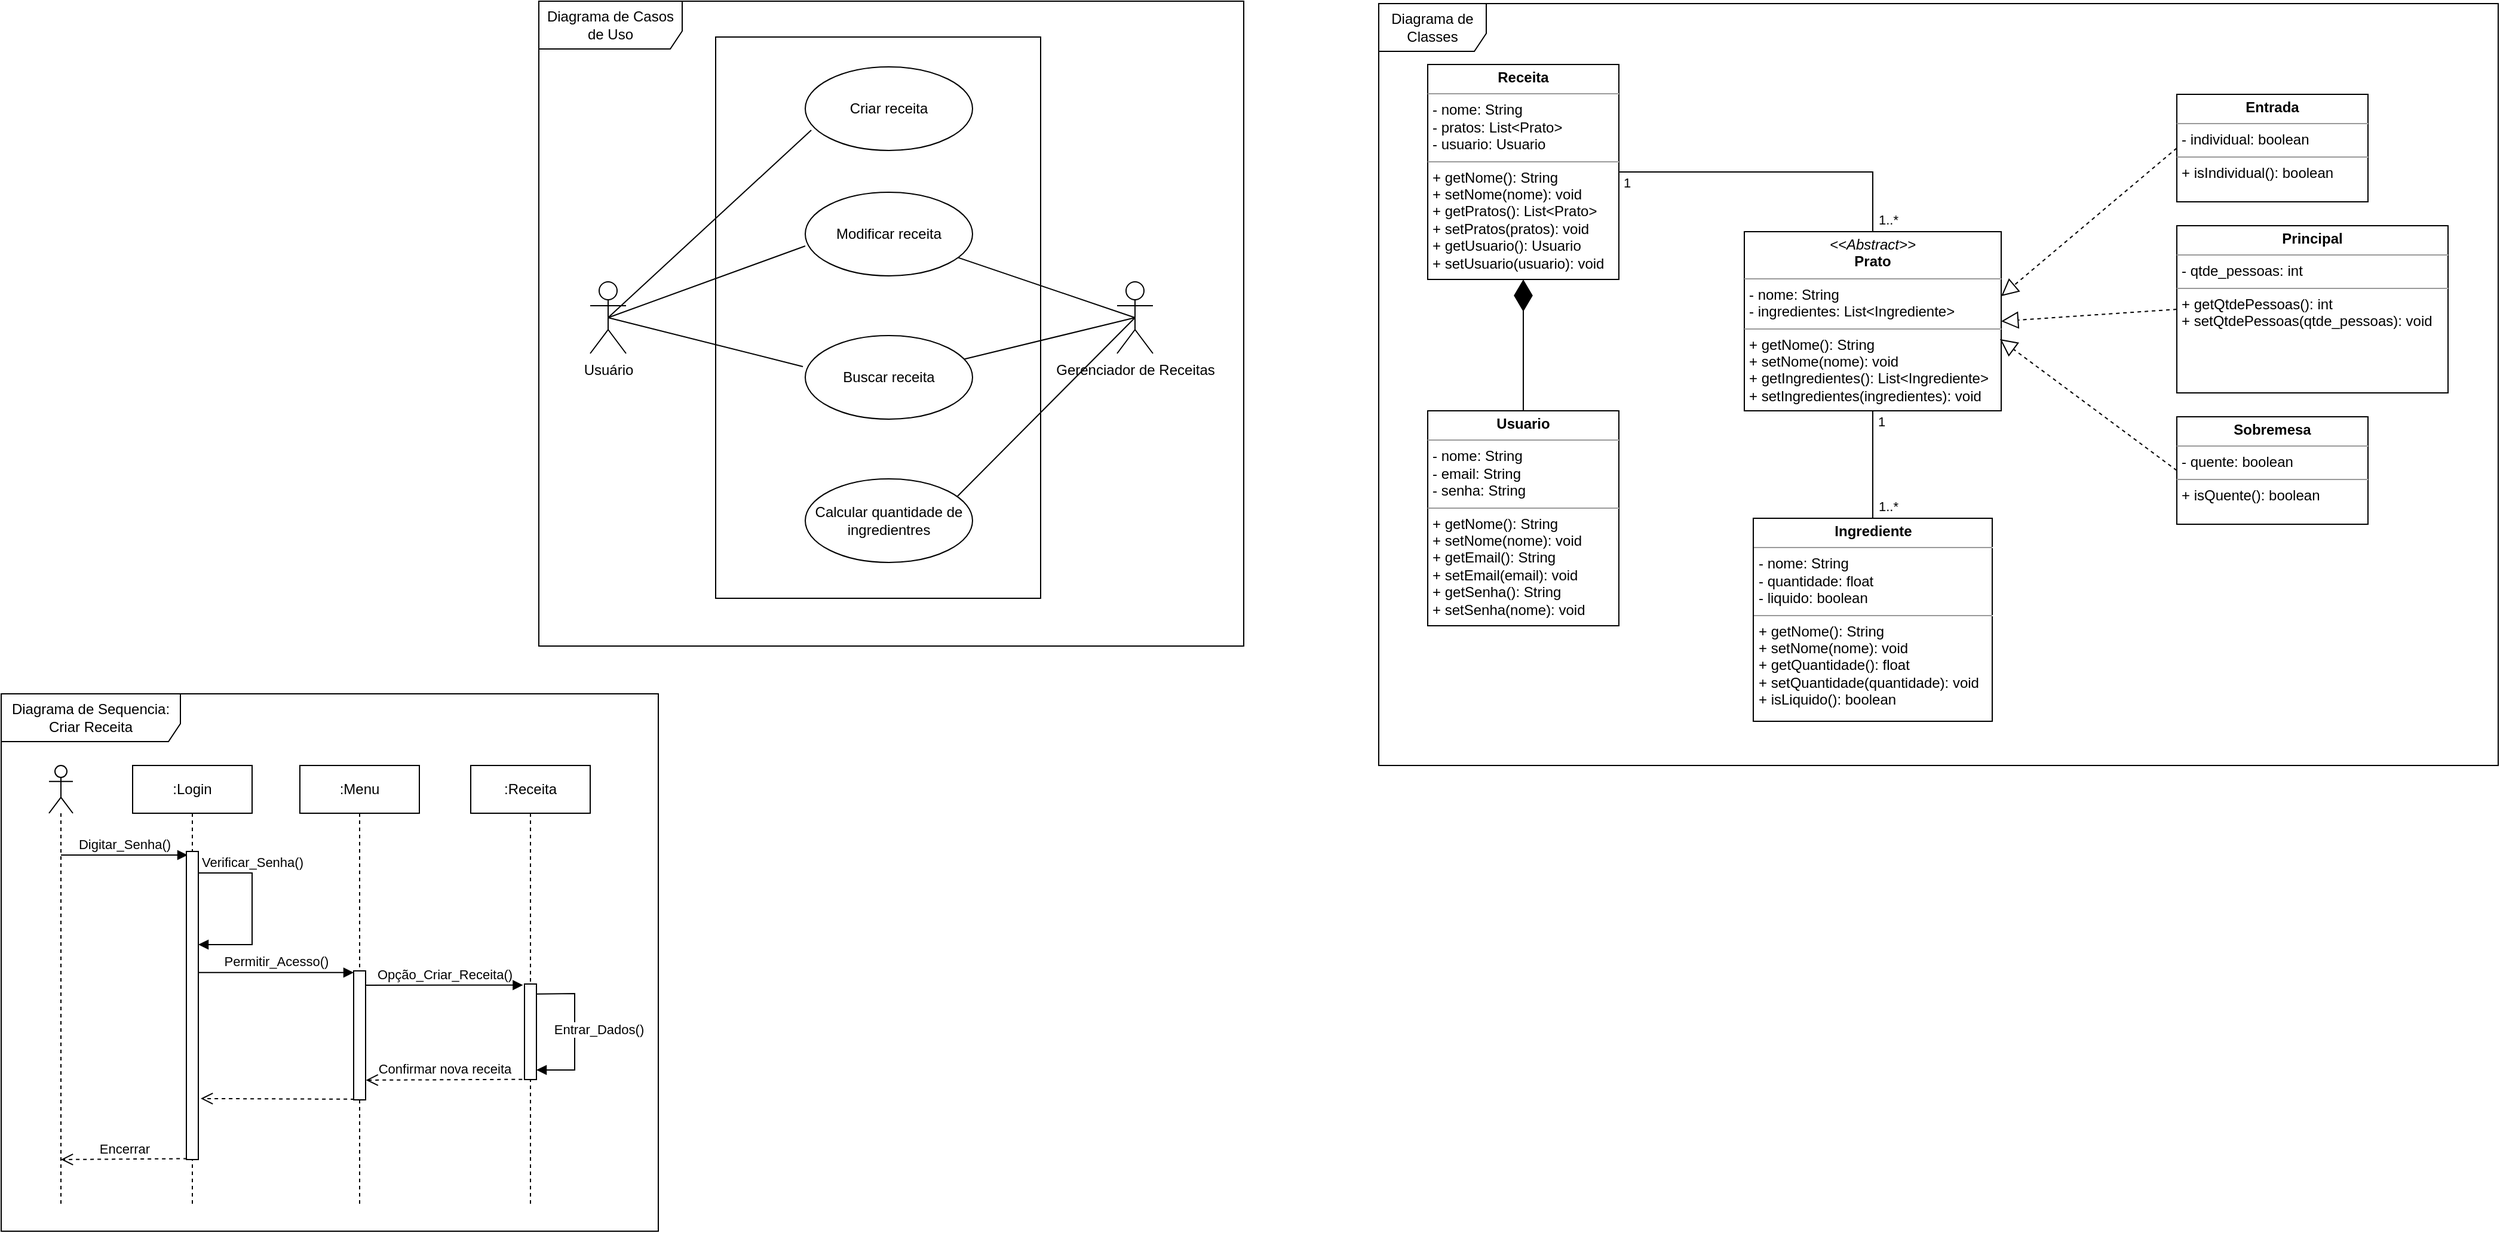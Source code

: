 <mxfile version="20.6.2" type="github">
  <diagram id="_pqjIdRNE1lNzWgBRpJp" name="ReceitaFacil">
    <mxGraphModel dx="1682" dy="1789" grid="1" gridSize="10" guides="1" tooltips="1" connect="1" arrows="1" fold="1" page="1" pageScale="1" pageWidth="827" pageHeight="1169" math="0" shadow="0">
      <root>
        <mxCell id="0" />
        <mxCell id="1" parent="0" />
        <mxCell id="X-IdpKSJV3AJV5iMaEPw-19" value="Diagrama de Sequencia:&lt;br&gt;Criar Receita" style="shape=umlFrame;whiteSpace=wrap;html=1;width=150;height=40;" vertex="1" parent="1">
          <mxGeometry x="-740" y="370" width="550" height="450" as="geometry" />
        </mxCell>
        <mxCell id="10oVBbvQQlzTXneZNWG--9" value="Diagrama de Classes" style="shape=umlFrame;whiteSpace=wrap;html=1;width=90;height=40;" parent="1" vertex="1">
          <mxGeometry x="413" y="-208" width="937" height="638" as="geometry" />
        </mxCell>
        <mxCell id="10oVBbvQQlzTXneZNWG--10" value="Diagrama de Casos de Uso" style="shape=umlFrame;whiteSpace=wrap;html=1;width=120;height=40;" parent="1" vertex="1">
          <mxGeometry x="-290" y="-210" width="590" height="540" as="geometry" />
        </mxCell>
        <mxCell id="10oVBbvQQlzTXneZNWG--13" value="" style="html=1;" parent="1" vertex="1">
          <mxGeometry x="-142" y="-180" width="272" height="470" as="geometry" />
        </mxCell>
        <mxCell id="10oVBbvQQlzTXneZNWG--1" value="&lt;p style=&quot;margin:0px;margin-top:4px;text-align:center;&quot;&gt;&lt;b&gt;Usuario&lt;/b&gt;&lt;/p&gt;&lt;hr size=&quot;1&quot;&gt;&lt;p style=&quot;margin:0px;margin-left:4px;&quot;&gt;- nome: String&lt;/p&gt;&lt;p style=&quot;margin:0px;margin-left:4px;&quot;&gt;- email: String&lt;/p&gt;&lt;p style=&quot;margin:0px;margin-left:4px;&quot;&gt;- senha: String&lt;/p&gt;&lt;hr size=&quot;1&quot;&gt;&lt;p style=&quot;margin:0px;margin-left:4px;&quot;&gt;+ getNome(): String&lt;/p&gt;&lt;p style=&quot;margin:0px;margin-left:4px;&quot;&gt;+ setNome(nome): void&lt;/p&gt;&lt;p style=&quot;margin:0px;margin-left:4px;&quot;&gt;+ getEmail(): String&lt;/p&gt;&lt;p style=&quot;margin:0px;margin-left:4px;&quot;&gt;+ setEmail(email): void&lt;/p&gt;&lt;p style=&quot;margin: 0px 0px 0px 4px;&quot;&gt;+ getSenha(): String&lt;/p&gt;&lt;p style=&quot;margin: 0px 0px 0px 4px;&quot;&gt;+ setSenha(nome): void&lt;/p&gt;" style="verticalAlign=top;align=left;overflow=fill;fontSize=12;fontFamily=Helvetica;html=1;" parent="1" vertex="1">
          <mxGeometry x="454" y="133" width="160" height="180" as="geometry" />
        </mxCell>
        <mxCell id="10oVBbvQQlzTXneZNWG--2" value="&lt;p style=&quot;margin:0px;margin-top:4px;text-align:center;&quot;&gt;&lt;i&gt;&amp;lt;&amp;lt;Abstract&amp;gt;&amp;gt;&lt;/i&gt;&lt;br&gt;&lt;b&gt;Prato&lt;/b&gt;&lt;/p&gt;&lt;hr size=&quot;1&quot;&gt;&lt;p style=&quot;margin:0px;margin-left:4px;&quot;&gt;- nome: String&lt;/p&gt;&lt;p style=&quot;margin:0px;margin-left:4px;&quot;&gt;- ingredientes: List&amp;lt;Ingrediente&amp;gt;&lt;br&gt;&lt;/p&gt;&lt;hr size=&quot;1&quot;&gt;&lt;p style=&quot;margin: 0px 0px 0px 4px;&quot;&gt;+ getNome(): String&lt;/p&gt;&lt;p style=&quot;margin: 0px 0px 0px 4px;&quot;&gt;+ setNome(nome): void&lt;/p&gt;&lt;p style=&quot;margin: 0px 0px 0px 4px;&quot;&gt;+ getIngredientes(): List&amp;lt;Ingrediente&amp;gt;&lt;/p&gt;&lt;p style=&quot;margin: 0px 0px 0px 4px;&quot;&gt;+ setIngredientes(ingredientes): void&lt;/p&gt;" style="verticalAlign=top;align=left;overflow=fill;fontSize=12;fontFamily=Helvetica;html=1;" parent="1" vertex="1">
          <mxGeometry x="719" y="-17" width="215" height="150" as="geometry" />
        </mxCell>
        <mxCell id="10oVBbvQQlzTXneZNWG--3" value="&lt;p style=&quot;margin:0px;margin-top:4px;text-align:center;&quot;&gt;&lt;b&gt;Entrada&lt;/b&gt;&lt;/p&gt;&lt;hr size=&quot;1&quot;&gt;&lt;p style=&quot;margin:0px;margin-left:4px;&quot;&gt;&lt;span style=&quot;background-color: initial;&quot;&gt;- individual: boolean&lt;/span&gt;&lt;br&gt;&lt;/p&gt;&lt;hr size=&quot;1&quot;&gt;&lt;p style=&quot;margin:0px;margin-left:4px;&quot;&gt;+ isIndividual(): boolean&lt;/p&gt;" style="verticalAlign=top;align=left;overflow=fill;fontSize=12;fontFamily=Helvetica;html=1;" parent="1" vertex="1">
          <mxGeometry x="1081" y="-132" width="160" height="90" as="geometry" />
        </mxCell>
        <mxCell id="10oVBbvQQlzTXneZNWG--4" value="&lt;p style=&quot;margin:0px;margin-top:4px;text-align:center;&quot;&gt;&lt;b&gt;Sobremesa&lt;/b&gt;&lt;/p&gt;&lt;hr size=&quot;1&quot;&gt;&lt;p style=&quot;margin:0px;margin-left:4px;&quot;&gt;&lt;span style=&quot;background-color: initial;&quot;&gt;- quente: boolean&lt;/span&gt;&lt;br&gt;&lt;/p&gt;&lt;hr size=&quot;1&quot;&gt;&lt;p style=&quot;margin:0px;margin-left:4px;&quot;&gt;+ isQuente(): boolean&lt;/p&gt;" style="verticalAlign=top;align=left;overflow=fill;fontSize=12;fontFamily=Helvetica;html=1;" parent="1" vertex="1">
          <mxGeometry x="1081" y="138" width="160" height="90" as="geometry" />
        </mxCell>
        <mxCell id="10oVBbvQQlzTXneZNWG--5" value="&lt;p style=&quot;margin:0px;margin-top:4px;text-align:center;&quot;&gt;&lt;b&gt;Ingrediente&lt;/b&gt;&lt;/p&gt;&lt;hr size=&quot;1&quot;&gt;&lt;p style=&quot;margin:0px;margin-left:4px;&quot;&gt;- nome: String&lt;/p&gt;&lt;p style=&quot;margin:0px;margin-left:4px;&quot;&gt;- quantidade: float&lt;/p&gt;&lt;p style=&quot;margin:0px;margin-left:4px;&quot;&gt;- liquido: boolean&lt;/p&gt;&lt;hr size=&quot;1&quot;&gt;&lt;p style=&quot;margin:0px;margin-left:4px;&quot;&gt;+ getNome(): String&lt;/p&gt;&lt;p style=&quot;margin:0px;margin-left:4px;&quot;&gt;+ setNome(nome): void&lt;/p&gt;&lt;p style=&quot;margin:0px;margin-left:4px;&quot;&gt;+ getQuantidade(): float&lt;/p&gt;&lt;p style=&quot;margin:0px;margin-left:4px;&quot;&gt;+ setQuantidade(quantidade): void&lt;/p&gt;&lt;p style=&quot;margin:0px;margin-left:4px;&quot;&gt;+ isLiquido(): boolean&lt;/p&gt;" style="verticalAlign=top;align=left;overflow=fill;fontSize=12;fontFamily=Helvetica;html=1;" parent="1" vertex="1">
          <mxGeometry x="726.5" y="223" width="200" height="170" as="geometry" />
        </mxCell>
        <mxCell id="10oVBbvQQlzTXneZNWG--7" value="&lt;p style=&quot;margin:0px;margin-top:4px;text-align:center;&quot;&gt;&lt;b&gt;Receita&lt;/b&gt;&lt;/p&gt;&lt;hr size=&quot;1&quot;&gt;&lt;p style=&quot;margin:0px;margin-left:4px;&quot;&gt;- nome: String&lt;/p&gt;&lt;p style=&quot;margin:0px;margin-left:4px;&quot;&gt;- pratos: List&amp;lt;Prato&amp;gt;&lt;br&gt;&lt;/p&gt;&lt;p style=&quot;margin:0px;margin-left:4px;&quot;&gt;- usuario: Usuario&lt;/p&gt;&lt;hr size=&quot;1&quot;&gt;&lt;p style=&quot;margin: 0px 0px 0px 4px;&quot;&gt;+ getNome(): String&lt;/p&gt;&lt;p style=&quot;margin: 0px 0px 0px 4px;&quot;&gt;+ setNome(nome): void&lt;/p&gt;&lt;p style=&quot;margin: 0px 0px 0px 4px;&quot;&gt;+ getPratos(): List&amp;lt;Prato&amp;gt;&lt;/p&gt;&lt;p style=&quot;margin: 0px 0px 0px 4px;&quot;&gt;+ setPratos(pratos): void&lt;/p&gt;&lt;p style=&quot;margin: 0px 0px 0px 4px;&quot;&gt;+ getUsuario(): Usuario&lt;/p&gt;&lt;p style=&quot;margin: 0px 0px 0px 4px;&quot;&gt;+ setUsuario(usuario): void&lt;/p&gt;" style="verticalAlign=top;align=left;overflow=fill;fontSize=12;fontFamily=Helvetica;html=1;" parent="1" vertex="1">
          <mxGeometry x="454" y="-157" width="160" height="180" as="geometry" />
        </mxCell>
        <mxCell id="10oVBbvQQlzTXneZNWG--8" value="&lt;p style=&quot;margin:0px;margin-top:4px;text-align:center;&quot;&gt;&lt;b&gt;Principal&lt;/b&gt;&lt;/p&gt;&lt;hr size=&quot;1&quot;&gt;&lt;p style=&quot;margin:0px;margin-left:4px;&quot;&gt;&lt;span style=&quot;background-color: initial;&quot;&gt;- qtde_pessoas: int&lt;/span&gt;&lt;br&gt;&lt;/p&gt;&lt;hr size=&quot;1&quot;&gt;&lt;p style=&quot;margin: 0px 0px 0px 4px;&quot;&gt;+ getQtdePessoas(): int&lt;/p&gt;&lt;p style=&quot;margin: 0px 0px 0px 4px;&quot;&gt;+ setQtdePessoas(qtde_pessoas): void&lt;/p&gt;&lt;div&gt;&lt;br&gt;&lt;/div&gt;" style="verticalAlign=top;align=left;overflow=fill;fontSize=12;fontFamily=Helvetica;html=1;" parent="1" vertex="1">
          <mxGeometry x="1081" y="-22" width="227" height="140" as="geometry" />
        </mxCell>
        <mxCell id="10oVBbvQQlzTXneZNWG--11" value="Usuário" style="shape=umlActor;verticalLabelPosition=bottom;verticalAlign=top;html=1;" parent="1" vertex="1">
          <mxGeometry x="-247" y="25" width="30" height="60" as="geometry" />
        </mxCell>
        <mxCell id="10oVBbvQQlzTXneZNWG--12" value="Gerenciador de Receitas" style="shape=umlActor;verticalLabelPosition=bottom;verticalAlign=top;html=1;" parent="1" vertex="1">
          <mxGeometry x="194" y="25" width="30" height="60" as="geometry" />
        </mxCell>
        <mxCell id="10oVBbvQQlzTXneZNWG--16" value="Criar receita" style="ellipse;whiteSpace=wrap;html=1;" parent="1" vertex="1">
          <mxGeometry x="-67" y="-155" width="140" height="70" as="geometry" />
        </mxCell>
        <mxCell id="10oVBbvQQlzTXneZNWG--17" value="Modificar receita" style="ellipse;whiteSpace=wrap;html=1;" parent="1" vertex="1">
          <mxGeometry x="-67" y="-50" width="140" height="70" as="geometry" />
        </mxCell>
        <mxCell id="10oVBbvQQlzTXneZNWG--18" value="Buscar receita" style="ellipse;whiteSpace=wrap;html=1;" parent="1" vertex="1">
          <mxGeometry x="-67" y="70" width="140" height="70" as="geometry" />
        </mxCell>
        <mxCell id="10oVBbvQQlzTXneZNWG--20" value="Calcular quantidade de ingredientres" style="ellipse;whiteSpace=wrap;html=1;" parent="1" vertex="1">
          <mxGeometry x="-67" y="190" width="140" height="70" as="geometry" />
        </mxCell>
        <mxCell id="10oVBbvQQlzTXneZNWG--33" value="" style="endArrow=none;html=1;rounded=0;exitX=0.5;exitY=0.5;exitDx=0;exitDy=0;exitPerimeter=0;entryX=0.036;entryY=0.757;entryDx=0;entryDy=0;entryPerimeter=0;" parent="1" source="10oVBbvQQlzTXneZNWG--11" target="10oVBbvQQlzTXneZNWG--16" edge="1">
          <mxGeometry relative="1" as="geometry">
            <mxPoint x="-207" y="20" as="sourcePoint" />
            <mxPoint x="-37" y="-100" as="targetPoint" />
          </mxGeometry>
        </mxCell>
        <mxCell id="10oVBbvQQlzTXneZNWG--34" value="" style="endArrow=none;html=1;rounded=0;exitX=0.5;exitY=0.5;exitDx=0;exitDy=0;exitPerimeter=0;entryX=0;entryY=0.643;entryDx=0;entryDy=0;entryPerimeter=0;" parent="1" source="10oVBbvQQlzTXneZNWG--11" target="10oVBbvQQlzTXneZNWG--17" edge="1">
          <mxGeometry relative="1" as="geometry">
            <mxPoint x="-497" y="120" as="sourcePoint" />
            <mxPoint x="-337" y="120" as="targetPoint" />
          </mxGeometry>
        </mxCell>
        <mxCell id="10oVBbvQQlzTXneZNWG--35" value="" style="endArrow=none;html=1;rounded=0;exitX=0.5;exitY=0.5;exitDx=0;exitDy=0;exitPerimeter=0;entryX=-0.014;entryY=0.371;entryDx=0;entryDy=0;entryPerimeter=0;" parent="1" source="10oVBbvQQlzTXneZNWG--11" target="10oVBbvQQlzTXneZNWG--18" edge="1">
          <mxGeometry relative="1" as="geometry">
            <mxPoint x="-447" y="80" as="sourcePoint" />
            <mxPoint x="-287" y="80" as="targetPoint" />
          </mxGeometry>
        </mxCell>
        <mxCell id="10oVBbvQQlzTXneZNWG--36" value="" style="endArrow=none;html=1;rounded=0;entryX=0.5;entryY=0.5;entryDx=0;entryDy=0;entryPerimeter=0;exitX=0.907;exitY=0.214;exitDx=0;exitDy=0;exitPerimeter=0;" parent="1" source="10oVBbvQQlzTXneZNWG--20" target="10oVBbvQQlzTXneZNWG--12" edge="1">
          <mxGeometry relative="1" as="geometry">
            <mxPoint x="-477" y="120" as="sourcePoint" />
            <mxPoint x="-317" y="120" as="targetPoint" />
          </mxGeometry>
        </mxCell>
        <mxCell id="10oVBbvQQlzTXneZNWG--37" value="" style="endArrow=none;html=1;rounded=0;entryX=0.5;entryY=0.5;entryDx=0;entryDy=0;entryPerimeter=0;" parent="1" source="10oVBbvQQlzTXneZNWG--18" target="10oVBbvQQlzTXneZNWG--12" edge="1">
          <mxGeometry relative="1" as="geometry">
            <mxPoint x="-487" y="130" as="sourcePoint" />
            <mxPoint x="193" y="60" as="targetPoint" />
          </mxGeometry>
        </mxCell>
        <mxCell id="10oVBbvQQlzTXneZNWG--38" value="" style="endArrow=none;html=1;rounded=0;exitX=0.5;exitY=0.5;exitDx=0;exitDy=0;exitPerimeter=0;" parent="1" source="10oVBbvQQlzTXneZNWG--12" target="10oVBbvQQlzTXneZNWG--17" edge="1">
          <mxGeometry relative="1" as="geometry">
            <mxPoint x="-497" y="160" as="sourcePoint" />
            <mxPoint x="-337" y="160" as="targetPoint" />
          </mxGeometry>
        </mxCell>
        <mxCell id="X-IdpKSJV3AJV5iMaEPw-4" value="" style="endArrow=none;html=1;edgeStyle=orthogonalEdgeStyle;rounded=0;exitX=0.5;exitY=1;exitDx=0;exitDy=0;entryX=0.5;entryY=0;entryDx=0;entryDy=0;" edge="1" parent="1" source="10oVBbvQQlzTXneZNWG--2" target="10oVBbvQQlzTXneZNWG--5">
          <mxGeometry relative="1" as="geometry">
            <mxPoint x="1721" y="223" as="sourcePoint" />
            <mxPoint x="1881" y="223" as="targetPoint" />
          </mxGeometry>
        </mxCell>
        <mxCell id="X-IdpKSJV3AJV5iMaEPw-5" value="1" style="edgeLabel;resizable=0;html=1;align=left;verticalAlign=bottom;" connectable="0" vertex="1" parent="X-IdpKSJV3AJV5iMaEPw-4">
          <mxGeometry x="-1" relative="1" as="geometry">
            <mxPoint x="2" y="17" as="offset" />
          </mxGeometry>
        </mxCell>
        <mxCell id="X-IdpKSJV3AJV5iMaEPw-6" value="1..*" style="edgeLabel;resizable=0;html=1;align=right;verticalAlign=bottom;" connectable="0" vertex="1" parent="X-IdpKSJV3AJV5iMaEPw-4">
          <mxGeometry x="1" relative="1" as="geometry">
            <mxPoint x="22" y="-2" as="offset" />
          </mxGeometry>
        </mxCell>
        <mxCell id="X-IdpKSJV3AJV5iMaEPw-10" value="" style="endArrow=block;dashed=1;endFill=0;endSize=12;html=1;rounded=0;exitX=0;exitY=0.5;exitDx=0;exitDy=0;entryX=1;entryY=0.36;entryDx=0;entryDy=0;entryPerimeter=0;" edge="1" parent="1" source="10oVBbvQQlzTXneZNWG--3" target="10oVBbvQQlzTXneZNWG--2">
          <mxGeometry width="160" relative="1" as="geometry">
            <mxPoint x="961" y="123" as="sourcePoint" />
            <mxPoint x="931" y="43" as="targetPoint" />
          </mxGeometry>
        </mxCell>
        <mxCell id="X-IdpKSJV3AJV5iMaEPw-11" value="" style="endArrow=block;dashed=1;endFill=0;endSize=12;html=1;rounded=0;exitX=0;exitY=0.5;exitDx=0;exitDy=0;entryX=1;entryY=0.5;entryDx=0;entryDy=0;" edge="1" parent="1" source="10oVBbvQQlzTXneZNWG--8" target="10oVBbvQQlzTXneZNWG--2">
          <mxGeometry width="160" relative="1" as="geometry">
            <mxPoint x="1001" y="283" as="sourcePoint" />
            <mxPoint x="1161" y="283" as="targetPoint" />
          </mxGeometry>
        </mxCell>
        <mxCell id="X-IdpKSJV3AJV5iMaEPw-12" value="" style="endArrow=block;dashed=1;endFill=0;endSize=12;html=1;rounded=0;exitX=0;exitY=0.5;exitDx=0;exitDy=0;entryX=0.995;entryY=0.6;entryDx=0;entryDy=0;entryPerimeter=0;" edge="1" parent="1" source="10oVBbvQQlzTXneZNWG--4" target="10oVBbvQQlzTXneZNWG--2">
          <mxGeometry width="160" relative="1" as="geometry">
            <mxPoint x="951" y="153" as="sourcePoint" />
            <mxPoint x="1111" y="153" as="targetPoint" />
          </mxGeometry>
        </mxCell>
        <mxCell id="X-IdpKSJV3AJV5iMaEPw-13" value="" style="endArrow=none;html=1;edgeStyle=orthogonalEdgeStyle;rounded=0;exitX=1;exitY=0.5;exitDx=0;exitDy=0;entryX=0.5;entryY=0;entryDx=0;entryDy=0;" edge="1" parent="1" source="10oVBbvQQlzTXneZNWG--7" target="10oVBbvQQlzTXneZNWG--2">
          <mxGeometry relative="1" as="geometry">
            <mxPoint x="836.5" y="-71" as="sourcePoint" />
            <mxPoint x="836.5" y="19" as="targetPoint" />
          </mxGeometry>
        </mxCell>
        <mxCell id="X-IdpKSJV3AJV5iMaEPw-14" value="1" style="edgeLabel;resizable=0;html=1;align=left;verticalAlign=bottom;" connectable="0" vertex="1" parent="X-IdpKSJV3AJV5iMaEPw-13">
          <mxGeometry x="-1" relative="1" as="geometry">
            <mxPoint x="2" y="17" as="offset" />
          </mxGeometry>
        </mxCell>
        <mxCell id="X-IdpKSJV3AJV5iMaEPw-15" value="1..*" style="edgeLabel;resizable=0;html=1;align=right;verticalAlign=bottom;" connectable="0" vertex="1" parent="X-IdpKSJV3AJV5iMaEPw-13">
          <mxGeometry x="1" relative="1" as="geometry">
            <mxPoint x="22" y="-2" as="offset" />
          </mxGeometry>
        </mxCell>
        <mxCell id="X-IdpKSJV3AJV5iMaEPw-18" value="" style="endArrow=diamondThin;endFill=1;endSize=24;html=1;rounded=0;entryX=0.5;entryY=1;entryDx=0;entryDy=0;exitX=0.5;exitY=0;exitDx=0;exitDy=0;" edge="1" parent="1" source="10oVBbvQQlzTXneZNWG--1" target="10oVBbvQQlzTXneZNWG--7">
          <mxGeometry width="160" relative="1" as="geometry">
            <mxPoint x="401" y="73" as="sourcePoint" />
            <mxPoint x="561" y="73" as="targetPoint" />
          </mxGeometry>
        </mxCell>
        <mxCell id="X-IdpKSJV3AJV5iMaEPw-20" value="" style="shape=umlLifeline;participant=umlActor;perimeter=lifelinePerimeter;whiteSpace=wrap;html=1;container=1;collapsible=0;recursiveResize=0;verticalAlign=top;spacingTop=36;outlineConnect=0;" vertex="1" parent="1">
          <mxGeometry x="-700" y="430" width="20" height="370" as="geometry" />
        </mxCell>
        <mxCell id="X-IdpKSJV3AJV5iMaEPw-25" value="Digitar_Senha()" style="html=1;verticalAlign=bottom;endArrow=block;rounded=0;entryX=0.1;entryY=0.1;entryDx=0;entryDy=0;entryPerimeter=0;" edge="1" parent="X-IdpKSJV3AJV5iMaEPw-20">
          <mxGeometry width="80" relative="1" as="geometry">
            <mxPoint x="10" y="75" as="sourcePoint" />
            <mxPoint x="116" y="75" as="targetPoint" />
          </mxGeometry>
        </mxCell>
        <mxCell id="X-IdpKSJV3AJV5iMaEPw-21" value=":Login" style="shape=umlLifeline;perimeter=lifelinePerimeter;whiteSpace=wrap;html=1;container=1;collapsible=0;recursiveResize=0;outlineConnect=0;" vertex="1" parent="1">
          <mxGeometry x="-630" y="430" width="100" height="370" as="geometry" />
        </mxCell>
        <mxCell id="X-IdpKSJV3AJV5iMaEPw-23" value="" style="html=1;points=[];perimeter=orthogonalPerimeter;" vertex="1" parent="X-IdpKSJV3AJV5iMaEPw-21">
          <mxGeometry x="45" y="72" width="10" height="258" as="geometry" />
        </mxCell>
        <mxCell id="X-IdpKSJV3AJV5iMaEPw-26" value="Verificar_Senha()" style="html=1;verticalAlign=bottom;endArrow=block;rounded=0;" edge="1" parent="X-IdpKSJV3AJV5iMaEPw-21" source="X-IdpKSJV3AJV5iMaEPw-23" target="X-IdpKSJV3AJV5iMaEPw-23">
          <mxGeometry x="-0.4" width="80" relative="1" as="geometry">
            <mxPoint x="60" y="90" as="sourcePoint" />
            <mxPoint x="60" y="410" as="targetPoint" />
            <Array as="points">
              <mxPoint x="100" y="90" />
              <mxPoint x="100" y="150" />
            </Array>
            <mxPoint as="offset" />
          </mxGeometry>
        </mxCell>
        <mxCell id="X-IdpKSJV3AJV5iMaEPw-22" value=":Menu" style="shape=umlLifeline;perimeter=lifelinePerimeter;whiteSpace=wrap;html=1;container=1;collapsible=0;recursiveResize=0;outlineConnect=0;" vertex="1" parent="1">
          <mxGeometry x="-490" y="430" width="100" height="370" as="geometry" />
        </mxCell>
        <mxCell id="X-IdpKSJV3AJV5iMaEPw-28" value="Permitir_Acesso()" style="html=1;verticalAlign=bottom;endArrow=block;rounded=0;entryX=0;entryY=0.013;entryDx=0;entryDy=0;entryPerimeter=0;" edge="1" parent="1" source="X-IdpKSJV3AJV5iMaEPw-23" target="X-IdpKSJV3AJV5iMaEPw-27">
          <mxGeometry width="80" relative="1" as="geometry">
            <mxPoint x="-530" y="614.71" as="sourcePoint" />
            <mxPoint x="-450" y="614.71" as="targetPoint" />
          </mxGeometry>
        </mxCell>
        <mxCell id="X-IdpKSJV3AJV5iMaEPw-27" value="" style="html=1;points=[];perimeter=orthogonalPerimeter;" vertex="1" parent="1">
          <mxGeometry x="-445" y="602" width="10" height="108" as="geometry" />
        </mxCell>
        <mxCell id="X-IdpKSJV3AJV5iMaEPw-29" value=":Receita" style="shape=umlLifeline;perimeter=lifelinePerimeter;whiteSpace=wrap;html=1;container=1;collapsible=0;recursiveResize=0;outlineConnect=0;" vertex="1" parent="1">
          <mxGeometry x="-347" y="430" width="100" height="370" as="geometry" />
        </mxCell>
        <mxCell id="X-IdpKSJV3AJV5iMaEPw-30" value="" style="html=1;points=[];perimeter=orthogonalPerimeter;" vertex="1" parent="X-IdpKSJV3AJV5iMaEPw-29">
          <mxGeometry x="45" y="183" width="10" height="80" as="geometry" />
        </mxCell>
        <mxCell id="X-IdpKSJV3AJV5iMaEPw-32" value="Entrar_Dados()" style="html=1;verticalAlign=bottom;endArrow=block;rounded=0;exitX=0.957;exitY=0.105;exitDx=0;exitDy=0;exitPerimeter=0;" edge="1" parent="X-IdpKSJV3AJV5iMaEPw-29" source="X-IdpKSJV3AJV5iMaEPw-30" target="X-IdpKSJV3AJV5iMaEPw-30">
          <mxGeometry x="0.112" y="20" width="80" relative="1" as="geometry">
            <mxPoint x="117" y="200" as="sourcePoint" />
            <mxPoint x="197" y="200" as="targetPoint" />
            <Array as="points">
              <mxPoint x="87" y="191" />
            </Array>
            <mxPoint as="offset" />
          </mxGeometry>
        </mxCell>
        <mxCell id="X-IdpKSJV3AJV5iMaEPw-31" value="Opção_Criar_Receita()" style="html=1;verticalAlign=bottom;endArrow=block;rounded=0;entryX=-0.129;entryY=0.011;entryDx=0;entryDy=0;entryPerimeter=0;exitX=0.971;exitY=0.111;exitDx=0;exitDy=0;exitPerimeter=0;" edge="1" parent="1" source="X-IdpKSJV3AJV5iMaEPw-27" target="X-IdpKSJV3AJV5iMaEPw-30">
          <mxGeometry width="80" relative="1" as="geometry">
            <mxPoint x="-430" y="616" as="sourcePoint" />
            <mxPoint x="-330" y="620" as="targetPoint" />
          </mxGeometry>
        </mxCell>
        <mxCell id="X-IdpKSJV3AJV5iMaEPw-33" value="Confirmar nova receita" style="html=1;verticalAlign=bottom;endArrow=open;dashed=1;endSize=8;rounded=0;exitX=-0.186;exitY=0.998;exitDx=0;exitDy=0;exitPerimeter=0;entryX=1.029;entryY=0.847;entryDx=0;entryDy=0;entryPerimeter=0;" edge="1" parent="1" source="X-IdpKSJV3AJV5iMaEPw-30" target="X-IdpKSJV3AJV5iMaEPw-27">
          <mxGeometry relative="1" as="geometry">
            <mxPoint x="-310" y="700" as="sourcePoint" />
            <mxPoint x="-390" y="700" as="targetPoint" />
          </mxGeometry>
        </mxCell>
        <mxCell id="X-IdpKSJV3AJV5iMaEPw-34" value="" style="html=1;verticalAlign=bottom;endArrow=open;dashed=1;endSize=8;rounded=0;exitX=0.057;exitY=0.995;exitDx=0;exitDy=0;exitPerimeter=0;entryX=1.2;entryY=0.802;entryDx=0;entryDy=0;entryPerimeter=0;" edge="1" parent="1" source="X-IdpKSJV3AJV5iMaEPw-27" target="X-IdpKSJV3AJV5iMaEPw-23">
          <mxGeometry relative="1" as="geometry">
            <mxPoint x="-460" y="710" as="sourcePoint" />
            <mxPoint x="-540" y="710" as="targetPoint" />
          </mxGeometry>
        </mxCell>
        <mxCell id="X-IdpKSJV3AJV5iMaEPw-35" value="Encerrar" style="html=1;verticalAlign=bottom;endArrow=open;dashed=1;endSize=8;rounded=0;exitX=0.057;exitY=0.997;exitDx=0;exitDy=0;exitPerimeter=0;" edge="1" parent="1" source="X-IdpKSJV3AJV5iMaEPw-23">
          <mxGeometry relative="1" as="geometry">
            <mxPoint x="-610" y="760" as="sourcePoint" />
            <mxPoint x="-690" y="760" as="targetPoint" />
          </mxGeometry>
        </mxCell>
      </root>
    </mxGraphModel>
  </diagram>
</mxfile>
